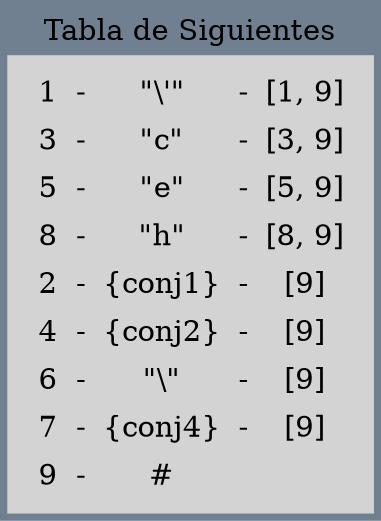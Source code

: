 digraph G {
bgcolor="slategrey" label="Tabla de Siguientes"layout=dot 
labelloc = "t"edge [weigth=1000  color=darkgreen  arrowtail="open" arrowhead="open"]
node[shape=box, style="filled", color=lightgrey];
a0 [label=<
<TABLE><TR><TD>1</TD>
  <TD>-</TD>
  <TD>"\'"</TD>
  <TD>-</TD>
  <TD>[1, 9]</TD>
  </TR><TR><TD>3</TD>
  <TD>-</TD>
  <TD>"c"</TD>
  <TD>-</TD>
  <TD>[3, 9]</TD>
  </TR><TR><TD>5</TD>
  <TD>-</TD>
  <TD>"e"</TD>
  <TD>-</TD>
  <TD>[5, 9]</TD>
  </TR><TR><TD>8</TD>
  <TD>-</TD>
  <TD>"h"</TD>
  <TD>-</TD>
  <TD>[8, 9]</TD>
  </TR><TR><TD>2</TD>
  <TD>-</TD>
  <TD>{conj1}</TD>
  <TD>-</TD>
  <TD>[9]</TD>
  </TR><TR><TD>4</TD>
  <TD>-</TD>
  <TD>{conj2}</TD>
  <TD>-</TD>
  <TD>[9]</TD>
  </TR><TR><TD>6</TD>
  <TD>-</TD>
  <TD>"\"</TD>
  <TD>-</TD>
  <TD>[9]</TD>
  </TR><TR><TD>7</TD>
  <TD>-</TD>
  <TD>{conj4}</TD>
  <TD>-</TD>
  <TD>[9]</TD>
  </TR><TR><TD>9</TD>
  <TD>-</TD>
  <TD>#</TD>
  </TR></TABLE>>];}
